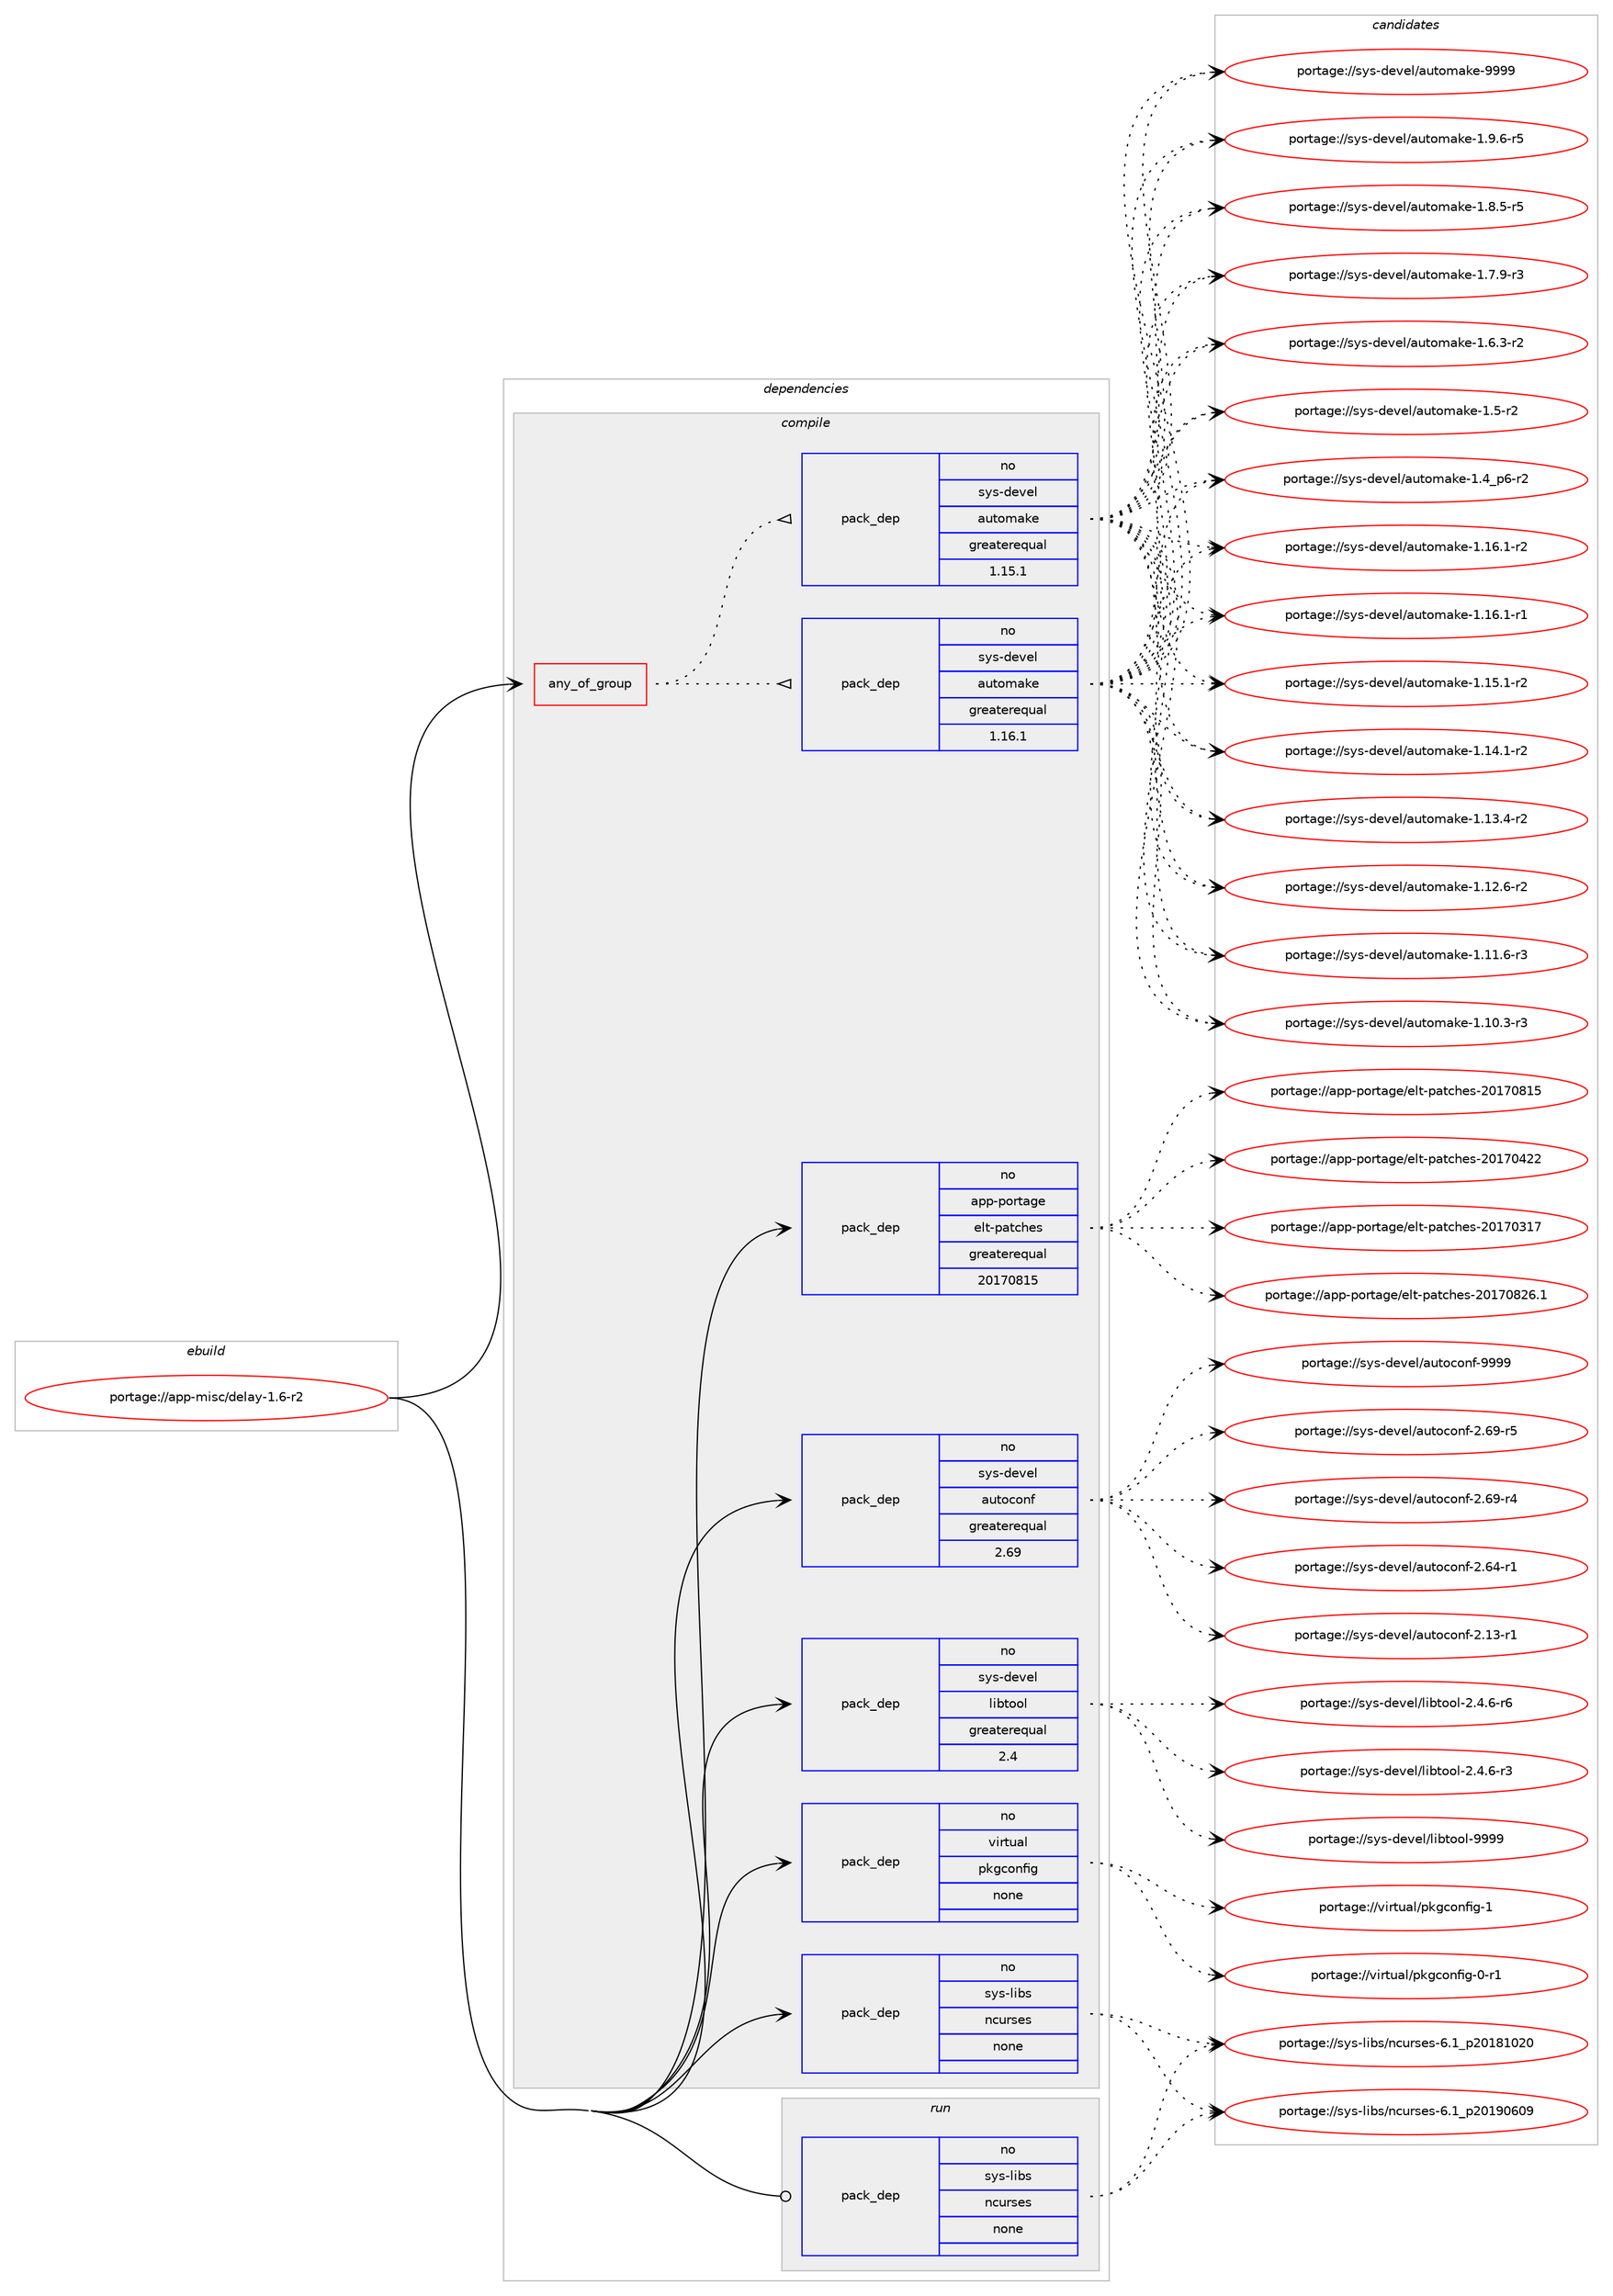 digraph prolog {

# *************
# Graph options
# *************

newrank=true;
concentrate=true;
compound=true;
graph [rankdir=LR,fontname=Helvetica,fontsize=10,ranksep=1.5];#, ranksep=2.5, nodesep=0.2];
edge  [arrowhead=vee];
node  [fontname=Helvetica,fontsize=10];

# **********
# The ebuild
# **********

subgraph cluster_leftcol {
color=gray;
label=<<i>ebuild</i>>;
id [label="portage://app-misc/delay-1.6-r2", color=red, width=4, href="../app-misc/delay-1.6-r2.svg"];
}

# ****************
# The dependencies
# ****************

subgraph cluster_midcol {
color=gray;
label=<<i>dependencies</i>>;
subgraph cluster_compile {
fillcolor="#eeeeee";
style=filled;
label=<<i>compile</i>>;
subgraph any7926 {
dependency612961 [label=<<TABLE BORDER="0" CELLBORDER="1" CELLSPACING="0" CELLPADDING="4"><TR><TD CELLPADDING="10">any_of_group</TD></TR></TABLE>>, shape=none, color=red];subgraph pack461200 {
dependency612962 [label=<<TABLE BORDER="0" CELLBORDER="1" CELLSPACING="0" CELLPADDING="4" WIDTH="220"><TR><TD ROWSPAN="6" CELLPADDING="30">pack_dep</TD></TR><TR><TD WIDTH="110">no</TD></TR><TR><TD>sys-devel</TD></TR><TR><TD>automake</TD></TR><TR><TD>greaterequal</TD></TR><TR><TD>1.16.1</TD></TR></TABLE>>, shape=none, color=blue];
}
dependency612961:e -> dependency612962:w [weight=20,style="dotted",arrowhead="oinv"];
subgraph pack461201 {
dependency612963 [label=<<TABLE BORDER="0" CELLBORDER="1" CELLSPACING="0" CELLPADDING="4" WIDTH="220"><TR><TD ROWSPAN="6" CELLPADDING="30">pack_dep</TD></TR><TR><TD WIDTH="110">no</TD></TR><TR><TD>sys-devel</TD></TR><TR><TD>automake</TD></TR><TR><TD>greaterequal</TD></TR><TR><TD>1.15.1</TD></TR></TABLE>>, shape=none, color=blue];
}
dependency612961:e -> dependency612963:w [weight=20,style="dotted",arrowhead="oinv"];
}
id:e -> dependency612961:w [weight=20,style="solid",arrowhead="vee"];
subgraph pack461202 {
dependency612964 [label=<<TABLE BORDER="0" CELLBORDER="1" CELLSPACING="0" CELLPADDING="4" WIDTH="220"><TR><TD ROWSPAN="6" CELLPADDING="30">pack_dep</TD></TR><TR><TD WIDTH="110">no</TD></TR><TR><TD>app-portage</TD></TR><TR><TD>elt-patches</TD></TR><TR><TD>greaterequal</TD></TR><TR><TD>20170815</TD></TR></TABLE>>, shape=none, color=blue];
}
id:e -> dependency612964:w [weight=20,style="solid",arrowhead="vee"];
subgraph pack461203 {
dependency612965 [label=<<TABLE BORDER="0" CELLBORDER="1" CELLSPACING="0" CELLPADDING="4" WIDTH="220"><TR><TD ROWSPAN="6" CELLPADDING="30">pack_dep</TD></TR><TR><TD WIDTH="110">no</TD></TR><TR><TD>sys-devel</TD></TR><TR><TD>autoconf</TD></TR><TR><TD>greaterequal</TD></TR><TR><TD>2.69</TD></TR></TABLE>>, shape=none, color=blue];
}
id:e -> dependency612965:w [weight=20,style="solid",arrowhead="vee"];
subgraph pack461204 {
dependency612966 [label=<<TABLE BORDER="0" CELLBORDER="1" CELLSPACING="0" CELLPADDING="4" WIDTH="220"><TR><TD ROWSPAN="6" CELLPADDING="30">pack_dep</TD></TR><TR><TD WIDTH="110">no</TD></TR><TR><TD>sys-devel</TD></TR><TR><TD>libtool</TD></TR><TR><TD>greaterequal</TD></TR><TR><TD>2.4</TD></TR></TABLE>>, shape=none, color=blue];
}
id:e -> dependency612966:w [weight=20,style="solid",arrowhead="vee"];
subgraph pack461205 {
dependency612967 [label=<<TABLE BORDER="0" CELLBORDER="1" CELLSPACING="0" CELLPADDING="4" WIDTH="220"><TR><TD ROWSPAN="6" CELLPADDING="30">pack_dep</TD></TR><TR><TD WIDTH="110">no</TD></TR><TR><TD>sys-libs</TD></TR><TR><TD>ncurses</TD></TR><TR><TD>none</TD></TR><TR><TD></TD></TR></TABLE>>, shape=none, color=blue];
}
id:e -> dependency612967:w [weight=20,style="solid",arrowhead="vee"];
subgraph pack461206 {
dependency612968 [label=<<TABLE BORDER="0" CELLBORDER="1" CELLSPACING="0" CELLPADDING="4" WIDTH="220"><TR><TD ROWSPAN="6" CELLPADDING="30">pack_dep</TD></TR><TR><TD WIDTH="110">no</TD></TR><TR><TD>virtual</TD></TR><TR><TD>pkgconfig</TD></TR><TR><TD>none</TD></TR><TR><TD></TD></TR></TABLE>>, shape=none, color=blue];
}
id:e -> dependency612968:w [weight=20,style="solid",arrowhead="vee"];
}
subgraph cluster_compileandrun {
fillcolor="#eeeeee";
style=filled;
label=<<i>compile and run</i>>;
}
subgraph cluster_run {
fillcolor="#eeeeee";
style=filled;
label=<<i>run</i>>;
subgraph pack461207 {
dependency612969 [label=<<TABLE BORDER="0" CELLBORDER="1" CELLSPACING="0" CELLPADDING="4" WIDTH="220"><TR><TD ROWSPAN="6" CELLPADDING="30">pack_dep</TD></TR><TR><TD WIDTH="110">no</TD></TR><TR><TD>sys-libs</TD></TR><TR><TD>ncurses</TD></TR><TR><TD>none</TD></TR><TR><TD></TD></TR></TABLE>>, shape=none, color=blue];
}
id:e -> dependency612969:w [weight=20,style="solid",arrowhead="odot"];
}
}

# **************
# The candidates
# **************

subgraph cluster_choices {
rank=same;
color=gray;
label=<<i>candidates</i>>;

subgraph choice461200 {
color=black;
nodesep=1;
choice115121115451001011181011084797117116111109971071014557575757 [label="portage://sys-devel/automake-9999", color=red, width=4,href="../sys-devel/automake-9999.svg"];
choice115121115451001011181011084797117116111109971071014549465746544511453 [label="portage://sys-devel/automake-1.9.6-r5", color=red, width=4,href="../sys-devel/automake-1.9.6-r5.svg"];
choice115121115451001011181011084797117116111109971071014549465646534511453 [label="portage://sys-devel/automake-1.8.5-r5", color=red, width=4,href="../sys-devel/automake-1.8.5-r5.svg"];
choice115121115451001011181011084797117116111109971071014549465546574511451 [label="portage://sys-devel/automake-1.7.9-r3", color=red, width=4,href="../sys-devel/automake-1.7.9-r3.svg"];
choice115121115451001011181011084797117116111109971071014549465446514511450 [label="portage://sys-devel/automake-1.6.3-r2", color=red, width=4,href="../sys-devel/automake-1.6.3-r2.svg"];
choice11512111545100101118101108479711711611110997107101454946534511450 [label="portage://sys-devel/automake-1.5-r2", color=red, width=4,href="../sys-devel/automake-1.5-r2.svg"];
choice115121115451001011181011084797117116111109971071014549465295112544511450 [label="portage://sys-devel/automake-1.4_p6-r2", color=red, width=4,href="../sys-devel/automake-1.4_p6-r2.svg"];
choice11512111545100101118101108479711711611110997107101454946495446494511450 [label="portage://sys-devel/automake-1.16.1-r2", color=red, width=4,href="../sys-devel/automake-1.16.1-r2.svg"];
choice11512111545100101118101108479711711611110997107101454946495446494511449 [label="portage://sys-devel/automake-1.16.1-r1", color=red, width=4,href="../sys-devel/automake-1.16.1-r1.svg"];
choice11512111545100101118101108479711711611110997107101454946495346494511450 [label="portage://sys-devel/automake-1.15.1-r2", color=red, width=4,href="../sys-devel/automake-1.15.1-r2.svg"];
choice11512111545100101118101108479711711611110997107101454946495246494511450 [label="portage://sys-devel/automake-1.14.1-r2", color=red, width=4,href="../sys-devel/automake-1.14.1-r2.svg"];
choice11512111545100101118101108479711711611110997107101454946495146524511450 [label="portage://sys-devel/automake-1.13.4-r2", color=red, width=4,href="../sys-devel/automake-1.13.4-r2.svg"];
choice11512111545100101118101108479711711611110997107101454946495046544511450 [label="portage://sys-devel/automake-1.12.6-r2", color=red, width=4,href="../sys-devel/automake-1.12.6-r2.svg"];
choice11512111545100101118101108479711711611110997107101454946494946544511451 [label="portage://sys-devel/automake-1.11.6-r3", color=red, width=4,href="../sys-devel/automake-1.11.6-r3.svg"];
choice11512111545100101118101108479711711611110997107101454946494846514511451 [label="portage://sys-devel/automake-1.10.3-r3", color=red, width=4,href="../sys-devel/automake-1.10.3-r3.svg"];
dependency612962:e -> choice115121115451001011181011084797117116111109971071014557575757:w [style=dotted,weight="100"];
dependency612962:e -> choice115121115451001011181011084797117116111109971071014549465746544511453:w [style=dotted,weight="100"];
dependency612962:e -> choice115121115451001011181011084797117116111109971071014549465646534511453:w [style=dotted,weight="100"];
dependency612962:e -> choice115121115451001011181011084797117116111109971071014549465546574511451:w [style=dotted,weight="100"];
dependency612962:e -> choice115121115451001011181011084797117116111109971071014549465446514511450:w [style=dotted,weight="100"];
dependency612962:e -> choice11512111545100101118101108479711711611110997107101454946534511450:w [style=dotted,weight="100"];
dependency612962:e -> choice115121115451001011181011084797117116111109971071014549465295112544511450:w [style=dotted,weight="100"];
dependency612962:e -> choice11512111545100101118101108479711711611110997107101454946495446494511450:w [style=dotted,weight="100"];
dependency612962:e -> choice11512111545100101118101108479711711611110997107101454946495446494511449:w [style=dotted,weight="100"];
dependency612962:e -> choice11512111545100101118101108479711711611110997107101454946495346494511450:w [style=dotted,weight="100"];
dependency612962:e -> choice11512111545100101118101108479711711611110997107101454946495246494511450:w [style=dotted,weight="100"];
dependency612962:e -> choice11512111545100101118101108479711711611110997107101454946495146524511450:w [style=dotted,weight="100"];
dependency612962:e -> choice11512111545100101118101108479711711611110997107101454946495046544511450:w [style=dotted,weight="100"];
dependency612962:e -> choice11512111545100101118101108479711711611110997107101454946494946544511451:w [style=dotted,weight="100"];
dependency612962:e -> choice11512111545100101118101108479711711611110997107101454946494846514511451:w [style=dotted,weight="100"];
}
subgraph choice461201 {
color=black;
nodesep=1;
choice115121115451001011181011084797117116111109971071014557575757 [label="portage://sys-devel/automake-9999", color=red, width=4,href="../sys-devel/automake-9999.svg"];
choice115121115451001011181011084797117116111109971071014549465746544511453 [label="portage://sys-devel/automake-1.9.6-r5", color=red, width=4,href="../sys-devel/automake-1.9.6-r5.svg"];
choice115121115451001011181011084797117116111109971071014549465646534511453 [label="portage://sys-devel/automake-1.8.5-r5", color=red, width=4,href="../sys-devel/automake-1.8.5-r5.svg"];
choice115121115451001011181011084797117116111109971071014549465546574511451 [label="portage://sys-devel/automake-1.7.9-r3", color=red, width=4,href="../sys-devel/automake-1.7.9-r3.svg"];
choice115121115451001011181011084797117116111109971071014549465446514511450 [label="portage://sys-devel/automake-1.6.3-r2", color=red, width=4,href="../sys-devel/automake-1.6.3-r2.svg"];
choice11512111545100101118101108479711711611110997107101454946534511450 [label="portage://sys-devel/automake-1.5-r2", color=red, width=4,href="../sys-devel/automake-1.5-r2.svg"];
choice115121115451001011181011084797117116111109971071014549465295112544511450 [label="portage://sys-devel/automake-1.4_p6-r2", color=red, width=4,href="../sys-devel/automake-1.4_p6-r2.svg"];
choice11512111545100101118101108479711711611110997107101454946495446494511450 [label="portage://sys-devel/automake-1.16.1-r2", color=red, width=4,href="../sys-devel/automake-1.16.1-r2.svg"];
choice11512111545100101118101108479711711611110997107101454946495446494511449 [label="portage://sys-devel/automake-1.16.1-r1", color=red, width=4,href="../sys-devel/automake-1.16.1-r1.svg"];
choice11512111545100101118101108479711711611110997107101454946495346494511450 [label="portage://sys-devel/automake-1.15.1-r2", color=red, width=4,href="../sys-devel/automake-1.15.1-r2.svg"];
choice11512111545100101118101108479711711611110997107101454946495246494511450 [label="portage://sys-devel/automake-1.14.1-r2", color=red, width=4,href="../sys-devel/automake-1.14.1-r2.svg"];
choice11512111545100101118101108479711711611110997107101454946495146524511450 [label="portage://sys-devel/automake-1.13.4-r2", color=red, width=4,href="../sys-devel/automake-1.13.4-r2.svg"];
choice11512111545100101118101108479711711611110997107101454946495046544511450 [label="portage://sys-devel/automake-1.12.6-r2", color=red, width=4,href="../sys-devel/automake-1.12.6-r2.svg"];
choice11512111545100101118101108479711711611110997107101454946494946544511451 [label="portage://sys-devel/automake-1.11.6-r3", color=red, width=4,href="../sys-devel/automake-1.11.6-r3.svg"];
choice11512111545100101118101108479711711611110997107101454946494846514511451 [label="portage://sys-devel/automake-1.10.3-r3", color=red, width=4,href="../sys-devel/automake-1.10.3-r3.svg"];
dependency612963:e -> choice115121115451001011181011084797117116111109971071014557575757:w [style=dotted,weight="100"];
dependency612963:e -> choice115121115451001011181011084797117116111109971071014549465746544511453:w [style=dotted,weight="100"];
dependency612963:e -> choice115121115451001011181011084797117116111109971071014549465646534511453:w [style=dotted,weight="100"];
dependency612963:e -> choice115121115451001011181011084797117116111109971071014549465546574511451:w [style=dotted,weight="100"];
dependency612963:e -> choice115121115451001011181011084797117116111109971071014549465446514511450:w [style=dotted,weight="100"];
dependency612963:e -> choice11512111545100101118101108479711711611110997107101454946534511450:w [style=dotted,weight="100"];
dependency612963:e -> choice115121115451001011181011084797117116111109971071014549465295112544511450:w [style=dotted,weight="100"];
dependency612963:e -> choice11512111545100101118101108479711711611110997107101454946495446494511450:w [style=dotted,weight="100"];
dependency612963:e -> choice11512111545100101118101108479711711611110997107101454946495446494511449:w [style=dotted,weight="100"];
dependency612963:e -> choice11512111545100101118101108479711711611110997107101454946495346494511450:w [style=dotted,weight="100"];
dependency612963:e -> choice11512111545100101118101108479711711611110997107101454946495246494511450:w [style=dotted,weight="100"];
dependency612963:e -> choice11512111545100101118101108479711711611110997107101454946495146524511450:w [style=dotted,weight="100"];
dependency612963:e -> choice11512111545100101118101108479711711611110997107101454946495046544511450:w [style=dotted,weight="100"];
dependency612963:e -> choice11512111545100101118101108479711711611110997107101454946494946544511451:w [style=dotted,weight="100"];
dependency612963:e -> choice11512111545100101118101108479711711611110997107101454946494846514511451:w [style=dotted,weight="100"];
}
subgraph choice461202 {
color=black;
nodesep=1;
choice971121124511211111411697103101471011081164511297116991041011154550484955485650544649 [label="portage://app-portage/elt-patches-20170826.1", color=red, width=4,href="../app-portage/elt-patches-20170826.1.svg"];
choice97112112451121111141169710310147101108116451129711699104101115455048495548564953 [label="portage://app-portage/elt-patches-20170815", color=red, width=4,href="../app-portage/elt-patches-20170815.svg"];
choice97112112451121111141169710310147101108116451129711699104101115455048495548525050 [label="portage://app-portage/elt-patches-20170422", color=red, width=4,href="../app-portage/elt-patches-20170422.svg"];
choice97112112451121111141169710310147101108116451129711699104101115455048495548514955 [label="portage://app-portage/elt-patches-20170317", color=red, width=4,href="../app-portage/elt-patches-20170317.svg"];
dependency612964:e -> choice971121124511211111411697103101471011081164511297116991041011154550484955485650544649:w [style=dotted,weight="100"];
dependency612964:e -> choice97112112451121111141169710310147101108116451129711699104101115455048495548564953:w [style=dotted,weight="100"];
dependency612964:e -> choice97112112451121111141169710310147101108116451129711699104101115455048495548525050:w [style=dotted,weight="100"];
dependency612964:e -> choice97112112451121111141169710310147101108116451129711699104101115455048495548514955:w [style=dotted,weight="100"];
}
subgraph choice461203 {
color=black;
nodesep=1;
choice115121115451001011181011084797117116111991111101024557575757 [label="portage://sys-devel/autoconf-9999", color=red, width=4,href="../sys-devel/autoconf-9999.svg"];
choice1151211154510010111810110847971171161119911111010245504654574511453 [label="portage://sys-devel/autoconf-2.69-r5", color=red, width=4,href="../sys-devel/autoconf-2.69-r5.svg"];
choice1151211154510010111810110847971171161119911111010245504654574511452 [label="portage://sys-devel/autoconf-2.69-r4", color=red, width=4,href="../sys-devel/autoconf-2.69-r4.svg"];
choice1151211154510010111810110847971171161119911111010245504654524511449 [label="portage://sys-devel/autoconf-2.64-r1", color=red, width=4,href="../sys-devel/autoconf-2.64-r1.svg"];
choice1151211154510010111810110847971171161119911111010245504649514511449 [label="portage://sys-devel/autoconf-2.13-r1", color=red, width=4,href="../sys-devel/autoconf-2.13-r1.svg"];
dependency612965:e -> choice115121115451001011181011084797117116111991111101024557575757:w [style=dotted,weight="100"];
dependency612965:e -> choice1151211154510010111810110847971171161119911111010245504654574511453:w [style=dotted,weight="100"];
dependency612965:e -> choice1151211154510010111810110847971171161119911111010245504654574511452:w [style=dotted,weight="100"];
dependency612965:e -> choice1151211154510010111810110847971171161119911111010245504654524511449:w [style=dotted,weight="100"];
dependency612965:e -> choice1151211154510010111810110847971171161119911111010245504649514511449:w [style=dotted,weight="100"];
}
subgraph choice461204 {
color=black;
nodesep=1;
choice1151211154510010111810110847108105981161111111084557575757 [label="portage://sys-devel/libtool-9999", color=red, width=4,href="../sys-devel/libtool-9999.svg"];
choice1151211154510010111810110847108105981161111111084550465246544511454 [label="portage://sys-devel/libtool-2.4.6-r6", color=red, width=4,href="../sys-devel/libtool-2.4.6-r6.svg"];
choice1151211154510010111810110847108105981161111111084550465246544511451 [label="portage://sys-devel/libtool-2.4.6-r3", color=red, width=4,href="../sys-devel/libtool-2.4.6-r3.svg"];
dependency612966:e -> choice1151211154510010111810110847108105981161111111084557575757:w [style=dotted,weight="100"];
dependency612966:e -> choice1151211154510010111810110847108105981161111111084550465246544511454:w [style=dotted,weight="100"];
dependency612966:e -> choice1151211154510010111810110847108105981161111111084550465246544511451:w [style=dotted,weight="100"];
}
subgraph choice461205 {
color=black;
nodesep=1;
choice1151211154510810598115471109911711411510111545544649951125048495748544857 [label="portage://sys-libs/ncurses-6.1_p20190609", color=red, width=4,href="../sys-libs/ncurses-6.1_p20190609.svg"];
choice1151211154510810598115471109911711411510111545544649951125048495649485048 [label="portage://sys-libs/ncurses-6.1_p20181020", color=red, width=4,href="../sys-libs/ncurses-6.1_p20181020.svg"];
dependency612967:e -> choice1151211154510810598115471109911711411510111545544649951125048495748544857:w [style=dotted,weight="100"];
dependency612967:e -> choice1151211154510810598115471109911711411510111545544649951125048495649485048:w [style=dotted,weight="100"];
}
subgraph choice461206 {
color=black;
nodesep=1;
choice1181051141161179710847112107103991111101021051034549 [label="portage://virtual/pkgconfig-1", color=red, width=4,href="../virtual/pkgconfig-1.svg"];
choice11810511411611797108471121071039911111010210510345484511449 [label="portage://virtual/pkgconfig-0-r1", color=red, width=4,href="../virtual/pkgconfig-0-r1.svg"];
dependency612968:e -> choice1181051141161179710847112107103991111101021051034549:w [style=dotted,weight="100"];
dependency612968:e -> choice11810511411611797108471121071039911111010210510345484511449:w [style=dotted,weight="100"];
}
subgraph choice461207 {
color=black;
nodesep=1;
choice1151211154510810598115471109911711411510111545544649951125048495748544857 [label="portage://sys-libs/ncurses-6.1_p20190609", color=red, width=4,href="../sys-libs/ncurses-6.1_p20190609.svg"];
choice1151211154510810598115471109911711411510111545544649951125048495649485048 [label="portage://sys-libs/ncurses-6.1_p20181020", color=red, width=4,href="../sys-libs/ncurses-6.1_p20181020.svg"];
dependency612969:e -> choice1151211154510810598115471109911711411510111545544649951125048495748544857:w [style=dotted,weight="100"];
dependency612969:e -> choice1151211154510810598115471109911711411510111545544649951125048495649485048:w [style=dotted,weight="100"];
}
}

}
